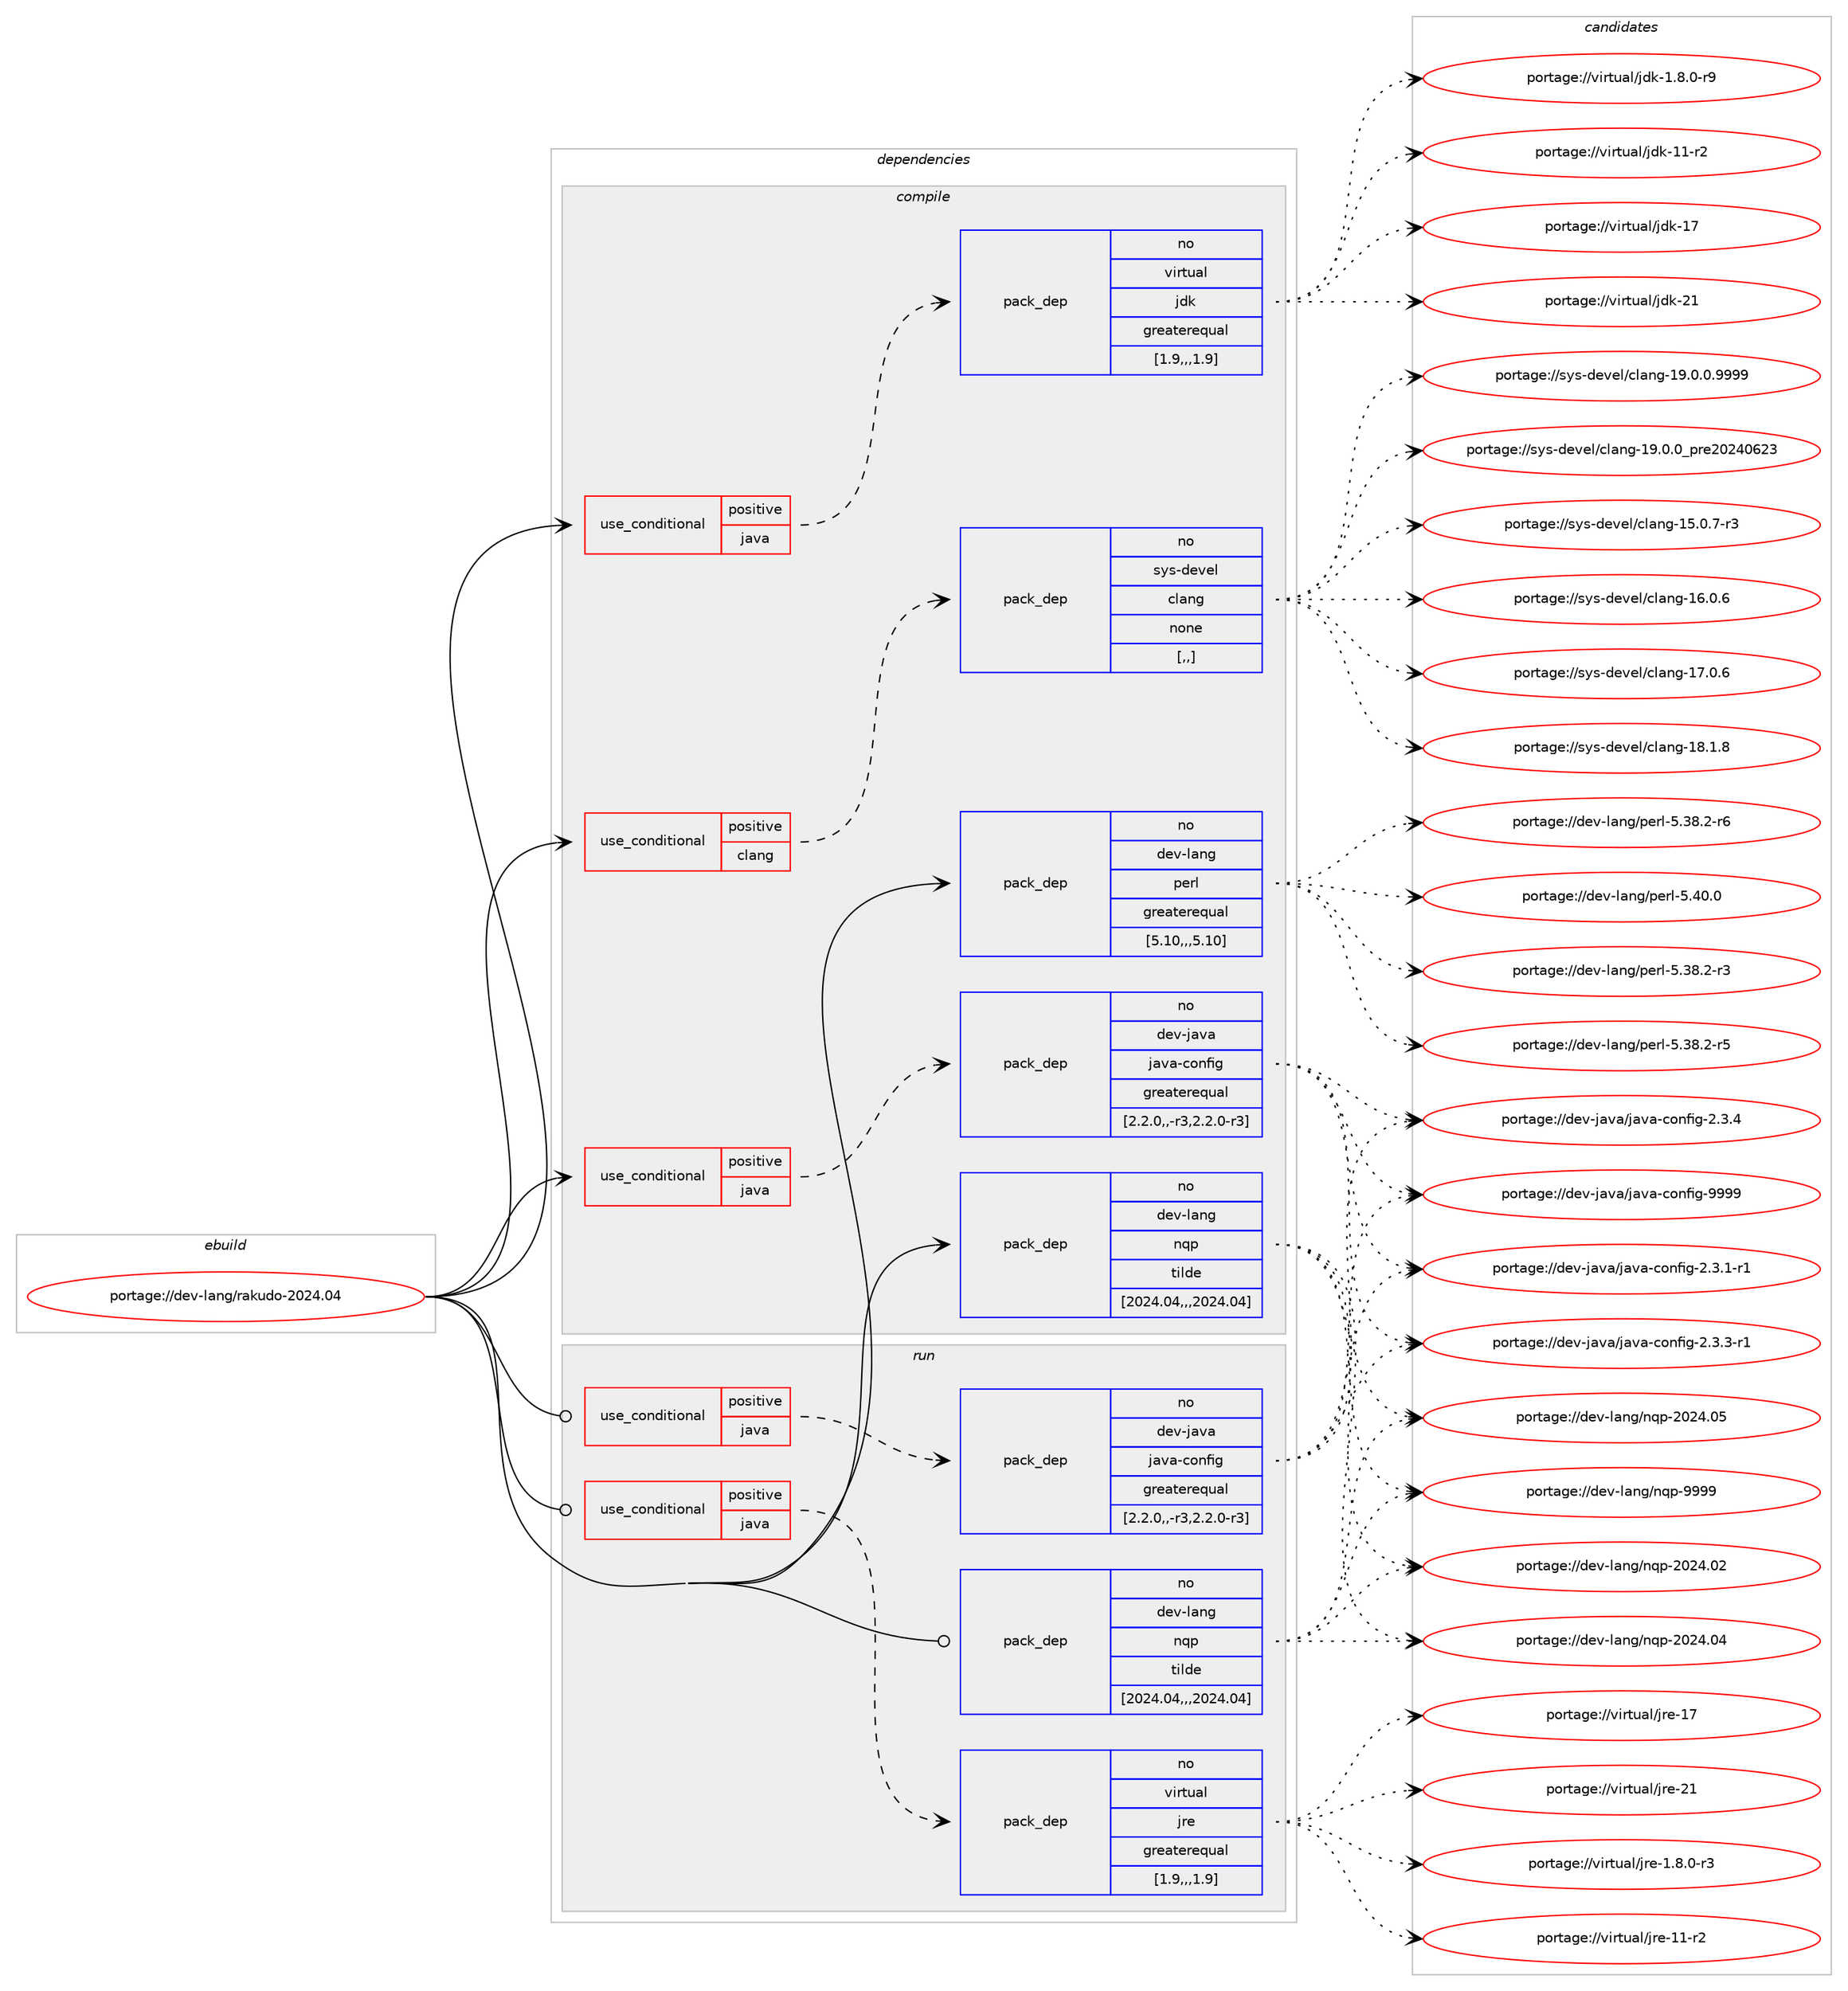 digraph prolog {

# *************
# Graph options
# *************

newrank=true;
concentrate=true;
compound=true;
graph [rankdir=LR,fontname=Helvetica,fontsize=10,ranksep=1.5];#, ranksep=2.5, nodesep=0.2];
edge  [arrowhead=vee];
node  [fontname=Helvetica,fontsize=10];

# **********
# The ebuild
# **********

subgraph cluster_leftcol {
color=gray;
rank=same;
label=<<i>ebuild</i>>;
id [label="portage://dev-lang/rakudo-2024.04", color=red, width=4, href="../dev-lang/rakudo-2024.04.svg"];
}

# ****************
# The dependencies
# ****************

subgraph cluster_midcol {
color=gray;
label=<<i>dependencies</i>>;
subgraph cluster_compile {
fillcolor="#eeeeee";
style=filled;
label=<<i>compile</i>>;
subgraph cond23535 {
dependency100084 [label=<<TABLE BORDER="0" CELLBORDER="1" CELLSPACING="0" CELLPADDING="4"><TR><TD ROWSPAN="3" CELLPADDING="10">use_conditional</TD></TR><TR><TD>positive</TD></TR><TR><TD>clang</TD></TR></TABLE>>, shape=none, color=red];
subgraph pack75479 {
dependency100085 [label=<<TABLE BORDER="0" CELLBORDER="1" CELLSPACING="0" CELLPADDING="4" WIDTH="220"><TR><TD ROWSPAN="6" CELLPADDING="30">pack_dep</TD></TR><TR><TD WIDTH="110">no</TD></TR><TR><TD>sys-devel</TD></TR><TR><TD>clang</TD></TR><TR><TD>none</TD></TR><TR><TD>[,,]</TD></TR></TABLE>>, shape=none, color=blue];
}
dependency100084:e -> dependency100085:w [weight=20,style="dashed",arrowhead="vee"];
}
id:e -> dependency100084:w [weight=20,style="solid",arrowhead="vee"];
subgraph cond23536 {
dependency100086 [label=<<TABLE BORDER="0" CELLBORDER="1" CELLSPACING="0" CELLPADDING="4"><TR><TD ROWSPAN="3" CELLPADDING="10">use_conditional</TD></TR><TR><TD>positive</TD></TR><TR><TD>java</TD></TR></TABLE>>, shape=none, color=red];
subgraph pack75480 {
dependency100087 [label=<<TABLE BORDER="0" CELLBORDER="1" CELLSPACING="0" CELLPADDING="4" WIDTH="220"><TR><TD ROWSPAN="6" CELLPADDING="30">pack_dep</TD></TR><TR><TD WIDTH="110">no</TD></TR><TR><TD>dev-java</TD></TR><TR><TD>java-config</TD></TR><TR><TD>greaterequal</TD></TR><TR><TD>[2.2.0,,-r3,2.2.0-r3]</TD></TR></TABLE>>, shape=none, color=blue];
}
dependency100086:e -> dependency100087:w [weight=20,style="dashed",arrowhead="vee"];
}
id:e -> dependency100086:w [weight=20,style="solid",arrowhead="vee"];
subgraph cond23537 {
dependency100088 [label=<<TABLE BORDER="0" CELLBORDER="1" CELLSPACING="0" CELLPADDING="4"><TR><TD ROWSPAN="3" CELLPADDING="10">use_conditional</TD></TR><TR><TD>positive</TD></TR><TR><TD>java</TD></TR></TABLE>>, shape=none, color=red];
subgraph pack75481 {
dependency100089 [label=<<TABLE BORDER="0" CELLBORDER="1" CELLSPACING="0" CELLPADDING="4" WIDTH="220"><TR><TD ROWSPAN="6" CELLPADDING="30">pack_dep</TD></TR><TR><TD WIDTH="110">no</TD></TR><TR><TD>virtual</TD></TR><TR><TD>jdk</TD></TR><TR><TD>greaterequal</TD></TR><TR><TD>[1.9,,,1.9]</TD></TR></TABLE>>, shape=none, color=blue];
}
dependency100088:e -> dependency100089:w [weight=20,style="dashed",arrowhead="vee"];
}
id:e -> dependency100088:w [weight=20,style="solid",arrowhead="vee"];
subgraph pack75482 {
dependency100090 [label=<<TABLE BORDER="0" CELLBORDER="1" CELLSPACING="0" CELLPADDING="4" WIDTH="220"><TR><TD ROWSPAN="6" CELLPADDING="30">pack_dep</TD></TR><TR><TD WIDTH="110">no</TD></TR><TR><TD>dev-lang</TD></TR><TR><TD>nqp</TD></TR><TR><TD>tilde</TD></TR><TR><TD>[2024.04,,,2024.04]</TD></TR></TABLE>>, shape=none, color=blue];
}
id:e -> dependency100090:w [weight=20,style="solid",arrowhead="vee"];
subgraph pack75483 {
dependency100091 [label=<<TABLE BORDER="0" CELLBORDER="1" CELLSPACING="0" CELLPADDING="4" WIDTH="220"><TR><TD ROWSPAN="6" CELLPADDING="30">pack_dep</TD></TR><TR><TD WIDTH="110">no</TD></TR><TR><TD>dev-lang</TD></TR><TR><TD>perl</TD></TR><TR><TD>greaterequal</TD></TR><TR><TD>[5.10,,,5.10]</TD></TR></TABLE>>, shape=none, color=blue];
}
id:e -> dependency100091:w [weight=20,style="solid",arrowhead="vee"];
}
subgraph cluster_compileandrun {
fillcolor="#eeeeee";
style=filled;
label=<<i>compile and run</i>>;
}
subgraph cluster_run {
fillcolor="#eeeeee";
style=filled;
label=<<i>run</i>>;
subgraph cond23538 {
dependency100092 [label=<<TABLE BORDER="0" CELLBORDER="1" CELLSPACING="0" CELLPADDING="4"><TR><TD ROWSPAN="3" CELLPADDING="10">use_conditional</TD></TR><TR><TD>positive</TD></TR><TR><TD>java</TD></TR></TABLE>>, shape=none, color=red];
subgraph pack75484 {
dependency100093 [label=<<TABLE BORDER="0" CELLBORDER="1" CELLSPACING="0" CELLPADDING="4" WIDTH="220"><TR><TD ROWSPAN="6" CELLPADDING="30">pack_dep</TD></TR><TR><TD WIDTH="110">no</TD></TR><TR><TD>dev-java</TD></TR><TR><TD>java-config</TD></TR><TR><TD>greaterequal</TD></TR><TR><TD>[2.2.0,,-r3,2.2.0-r3]</TD></TR></TABLE>>, shape=none, color=blue];
}
dependency100092:e -> dependency100093:w [weight=20,style="dashed",arrowhead="vee"];
}
id:e -> dependency100092:w [weight=20,style="solid",arrowhead="odot"];
subgraph cond23539 {
dependency100094 [label=<<TABLE BORDER="0" CELLBORDER="1" CELLSPACING="0" CELLPADDING="4"><TR><TD ROWSPAN="3" CELLPADDING="10">use_conditional</TD></TR><TR><TD>positive</TD></TR><TR><TD>java</TD></TR></TABLE>>, shape=none, color=red];
subgraph pack75485 {
dependency100095 [label=<<TABLE BORDER="0" CELLBORDER="1" CELLSPACING="0" CELLPADDING="4" WIDTH="220"><TR><TD ROWSPAN="6" CELLPADDING="30">pack_dep</TD></TR><TR><TD WIDTH="110">no</TD></TR><TR><TD>virtual</TD></TR><TR><TD>jre</TD></TR><TR><TD>greaterequal</TD></TR><TR><TD>[1.9,,,1.9]</TD></TR></TABLE>>, shape=none, color=blue];
}
dependency100094:e -> dependency100095:w [weight=20,style="dashed",arrowhead="vee"];
}
id:e -> dependency100094:w [weight=20,style="solid",arrowhead="odot"];
subgraph pack75486 {
dependency100096 [label=<<TABLE BORDER="0" CELLBORDER="1" CELLSPACING="0" CELLPADDING="4" WIDTH="220"><TR><TD ROWSPAN="6" CELLPADDING="30">pack_dep</TD></TR><TR><TD WIDTH="110">no</TD></TR><TR><TD>dev-lang</TD></TR><TR><TD>nqp</TD></TR><TR><TD>tilde</TD></TR><TR><TD>[2024.04,,,2024.04]</TD></TR></TABLE>>, shape=none, color=blue];
}
id:e -> dependency100096:w [weight=20,style="solid",arrowhead="odot"];
}
}

# **************
# The candidates
# **************

subgraph cluster_choices {
rank=same;
color=gray;
label=<<i>candidates</i>>;

subgraph choice75479 {
color=black;
nodesep=1;
choice11512111545100101118101108479910897110103454953464846554511451 [label="portage://sys-devel/clang-15.0.7-r3", color=red, width=4,href="../sys-devel/clang-15.0.7-r3.svg"];
choice1151211154510010111810110847991089711010345495446484654 [label="portage://sys-devel/clang-16.0.6", color=red, width=4,href="../sys-devel/clang-16.0.6.svg"];
choice1151211154510010111810110847991089711010345495546484654 [label="portage://sys-devel/clang-17.0.6", color=red, width=4,href="../sys-devel/clang-17.0.6.svg"];
choice1151211154510010111810110847991089711010345495646494656 [label="portage://sys-devel/clang-18.1.8", color=red, width=4,href="../sys-devel/clang-18.1.8.svg"];
choice11512111545100101118101108479910897110103454957464846484657575757 [label="portage://sys-devel/clang-19.0.0.9999", color=red, width=4,href="../sys-devel/clang-19.0.0.9999.svg"];
choice1151211154510010111810110847991089711010345495746484648951121141015048505248545051 [label="portage://sys-devel/clang-19.0.0_pre20240623", color=red, width=4,href="../sys-devel/clang-19.0.0_pre20240623.svg"];
dependency100085:e -> choice11512111545100101118101108479910897110103454953464846554511451:w [style=dotted,weight="100"];
dependency100085:e -> choice1151211154510010111810110847991089711010345495446484654:w [style=dotted,weight="100"];
dependency100085:e -> choice1151211154510010111810110847991089711010345495546484654:w [style=dotted,weight="100"];
dependency100085:e -> choice1151211154510010111810110847991089711010345495646494656:w [style=dotted,weight="100"];
dependency100085:e -> choice11512111545100101118101108479910897110103454957464846484657575757:w [style=dotted,weight="100"];
dependency100085:e -> choice1151211154510010111810110847991089711010345495746484648951121141015048505248545051:w [style=dotted,weight="100"];
}
subgraph choice75480 {
color=black;
nodesep=1;
choice10010111845106971189747106971189745991111101021051034550465146494511449 [label="portage://dev-java/java-config-2.3.1-r1", color=red, width=4,href="../dev-java/java-config-2.3.1-r1.svg"];
choice10010111845106971189747106971189745991111101021051034550465146514511449 [label="portage://dev-java/java-config-2.3.3-r1", color=red, width=4,href="../dev-java/java-config-2.3.3-r1.svg"];
choice1001011184510697118974710697118974599111110102105103455046514652 [label="portage://dev-java/java-config-2.3.4", color=red, width=4,href="../dev-java/java-config-2.3.4.svg"];
choice10010111845106971189747106971189745991111101021051034557575757 [label="portage://dev-java/java-config-9999", color=red, width=4,href="../dev-java/java-config-9999.svg"];
dependency100087:e -> choice10010111845106971189747106971189745991111101021051034550465146494511449:w [style=dotted,weight="100"];
dependency100087:e -> choice10010111845106971189747106971189745991111101021051034550465146514511449:w [style=dotted,weight="100"];
dependency100087:e -> choice1001011184510697118974710697118974599111110102105103455046514652:w [style=dotted,weight="100"];
dependency100087:e -> choice10010111845106971189747106971189745991111101021051034557575757:w [style=dotted,weight="100"];
}
subgraph choice75481 {
color=black;
nodesep=1;
choice11810511411611797108471061001074549465646484511457 [label="portage://virtual/jdk-1.8.0-r9", color=red, width=4,href="../virtual/jdk-1.8.0-r9.svg"];
choice11810511411611797108471061001074549494511450 [label="portage://virtual/jdk-11-r2", color=red, width=4,href="../virtual/jdk-11-r2.svg"];
choice1181051141161179710847106100107454955 [label="portage://virtual/jdk-17", color=red, width=4,href="../virtual/jdk-17.svg"];
choice1181051141161179710847106100107455049 [label="portage://virtual/jdk-21", color=red, width=4,href="../virtual/jdk-21.svg"];
dependency100089:e -> choice11810511411611797108471061001074549465646484511457:w [style=dotted,weight="100"];
dependency100089:e -> choice11810511411611797108471061001074549494511450:w [style=dotted,weight="100"];
dependency100089:e -> choice1181051141161179710847106100107454955:w [style=dotted,weight="100"];
dependency100089:e -> choice1181051141161179710847106100107455049:w [style=dotted,weight="100"];
}
subgraph choice75482 {
color=black;
nodesep=1;
choice1001011184510897110103471101131124550485052464850 [label="portage://dev-lang/nqp-2024.02", color=red, width=4,href="../dev-lang/nqp-2024.02.svg"];
choice1001011184510897110103471101131124550485052464852 [label="portage://dev-lang/nqp-2024.04", color=red, width=4,href="../dev-lang/nqp-2024.04.svg"];
choice1001011184510897110103471101131124550485052464853 [label="portage://dev-lang/nqp-2024.05", color=red, width=4,href="../dev-lang/nqp-2024.05.svg"];
choice1001011184510897110103471101131124557575757 [label="portage://dev-lang/nqp-9999", color=red, width=4,href="../dev-lang/nqp-9999.svg"];
dependency100090:e -> choice1001011184510897110103471101131124550485052464850:w [style=dotted,weight="100"];
dependency100090:e -> choice1001011184510897110103471101131124550485052464852:w [style=dotted,weight="100"];
dependency100090:e -> choice1001011184510897110103471101131124550485052464853:w [style=dotted,weight="100"];
dependency100090:e -> choice1001011184510897110103471101131124557575757:w [style=dotted,weight="100"];
}
subgraph choice75483 {
color=black;
nodesep=1;
choice100101118451089711010347112101114108455346515646504511451 [label="portage://dev-lang/perl-5.38.2-r3", color=red, width=4,href="../dev-lang/perl-5.38.2-r3.svg"];
choice100101118451089711010347112101114108455346515646504511453 [label="portage://dev-lang/perl-5.38.2-r5", color=red, width=4,href="../dev-lang/perl-5.38.2-r5.svg"];
choice100101118451089711010347112101114108455346515646504511454 [label="portage://dev-lang/perl-5.38.2-r6", color=red, width=4,href="../dev-lang/perl-5.38.2-r6.svg"];
choice10010111845108971101034711210111410845534652484648 [label="portage://dev-lang/perl-5.40.0", color=red, width=4,href="../dev-lang/perl-5.40.0.svg"];
dependency100091:e -> choice100101118451089711010347112101114108455346515646504511451:w [style=dotted,weight="100"];
dependency100091:e -> choice100101118451089711010347112101114108455346515646504511453:w [style=dotted,weight="100"];
dependency100091:e -> choice100101118451089711010347112101114108455346515646504511454:w [style=dotted,weight="100"];
dependency100091:e -> choice10010111845108971101034711210111410845534652484648:w [style=dotted,weight="100"];
}
subgraph choice75484 {
color=black;
nodesep=1;
choice10010111845106971189747106971189745991111101021051034550465146494511449 [label="portage://dev-java/java-config-2.3.1-r1", color=red, width=4,href="../dev-java/java-config-2.3.1-r1.svg"];
choice10010111845106971189747106971189745991111101021051034550465146514511449 [label="portage://dev-java/java-config-2.3.3-r1", color=red, width=4,href="../dev-java/java-config-2.3.3-r1.svg"];
choice1001011184510697118974710697118974599111110102105103455046514652 [label="portage://dev-java/java-config-2.3.4", color=red, width=4,href="../dev-java/java-config-2.3.4.svg"];
choice10010111845106971189747106971189745991111101021051034557575757 [label="portage://dev-java/java-config-9999", color=red, width=4,href="../dev-java/java-config-9999.svg"];
dependency100093:e -> choice10010111845106971189747106971189745991111101021051034550465146494511449:w [style=dotted,weight="100"];
dependency100093:e -> choice10010111845106971189747106971189745991111101021051034550465146514511449:w [style=dotted,weight="100"];
dependency100093:e -> choice1001011184510697118974710697118974599111110102105103455046514652:w [style=dotted,weight="100"];
dependency100093:e -> choice10010111845106971189747106971189745991111101021051034557575757:w [style=dotted,weight="100"];
}
subgraph choice75485 {
color=black;
nodesep=1;
choice11810511411611797108471061141014549465646484511451 [label="portage://virtual/jre-1.8.0-r3", color=red, width=4,href="../virtual/jre-1.8.0-r3.svg"];
choice11810511411611797108471061141014549494511450 [label="portage://virtual/jre-11-r2", color=red, width=4,href="../virtual/jre-11-r2.svg"];
choice1181051141161179710847106114101454955 [label="portage://virtual/jre-17", color=red, width=4,href="../virtual/jre-17.svg"];
choice1181051141161179710847106114101455049 [label="portage://virtual/jre-21", color=red, width=4,href="../virtual/jre-21.svg"];
dependency100095:e -> choice11810511411611797108471061141014549465646484511451:w [style=dotted,weight="100"];
dependency100095:e -> choice11810511411611797108471061141014549494511450:w [style=dotted,weight="100"];
dependency100095:e -> choice1181051141161179710847106114101454955:w [style=dotted,weight="100"];
dependency100095:e -> choice1181051141161179710847106114101455049:w [style=dotted,weight="100"];
}
subgraph choice75486 {
color=black;
nodesep=1;
choice1001011184510897110103471101131124550485052464850 [label="portage://dev-lang/nqp-2024.02", color=red, width=4,href="../dev-lang/nqp-2024.02.svg"];
choice1001011184510897110103471101131124550485052464852 [label="portage://dev-lang/nqp-2024.04", color=red, width=4,href="../dev-lang/nqp-2024.04.svg"];
choice1001011184510897110103471101131124550485052464853 [label="portage://dev-lang/nqp-2024.05", color=red, width=4,href="../dev-lang/nqp-2024.05.svg"];
choice1001011184510897110103471101131124557575757 [label="portage://dev-lang/nqp-9999", color=red, width=4,href="../dev-lang/nqp-9999.svg"];
dependency100096:e -> choice1001011184510897110103471101131124550485052464850:w [style=dotted,weight="100"];
dependency100096:e -> choice1001011184510897110103471101131124550485052464852:w [style=dotted,weight="100"];
dependency100096:e -> choice1001011184510897110103471101131124550485052464853:w [style=dotted,weight="100"];
dependency100096:e -> choice1001011184510897110103471101131124557575757:w [style=dotted,weight="100"];
}
}

}
